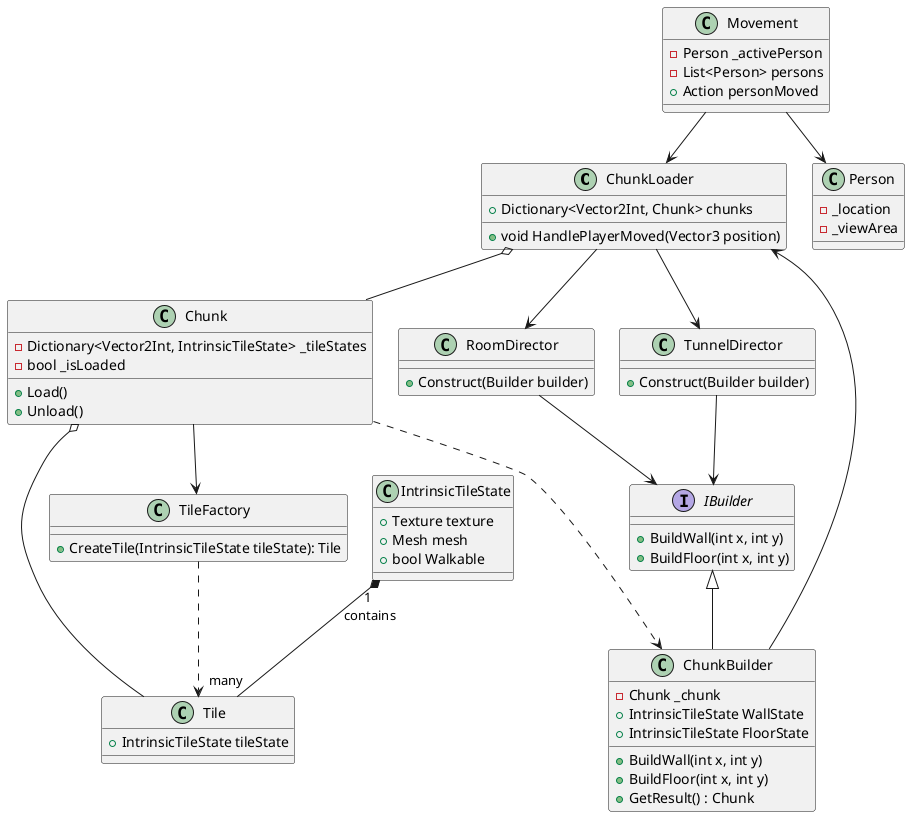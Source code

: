 ﻿@startuml

'Customization
skinparam nodesep 25
skinparam ranksep 50


'World Generation and Loading
class ChunkLoader {
+ Dictionary<Vector2Int, Chunk> chunks
+ void HandlePlayerMoved(Vector3 position)
}

class RoomDirector {
+ Construct(Builder builder)
}

class TunnelDirector {
+ Construct(Builder builder)
}


interface IBuilder {
+ BuildWall(int x, int y)
+ BuildFloor(int x, int y)
}

class ChunkBuilder {
- Chunk _chunk
+ IntrinsicTileState WallState
+ IntrinsicTileState FloorState
+ BuildWall(int x, int y)
+ BuildFloor(int x, int y)
+ GetResult() : Chunk
}

class Chunk {
- Dictionary<Vector2Int, IntrinsicTileState> _tileStates
- bool _isLoaded
+ Load()
+ Unload()
}

class Tile {
+ IntrinsicTileState tileState
}

class IntrinsicTileState {
+ Texture texture
+ Mesh mesh
+ bool Walkable
}

class TileFactory {
+ CreateTile(IntrinsicTileState tileState): Tile
}

'Player and Movement
class Person {
- _location
- _viewArea
}

class Movement {
- Person _activePerson
- List<Person> persons
+ Action personMoved
}

'Lines
Movement --> Person
Movement --> ChunkLoader
ChunkLoader --> RoomDirector
ChunkLoader --> TunnelDirector
TunnelDirector --> IBuilder
RoomDirector --> IBuilder
IBuilder <|-- ChunkBuilder
Chunk ..> ChunkBuilder
ChunkLoader o-- Chunk
Chunk --> TileFactory
TileFactory ..> Tile
Chunk o-- Tile
IntrinsicTileState "1" *-- "many" Tile : contains
ChunkBuilder --> ChunkLoader

@enduml